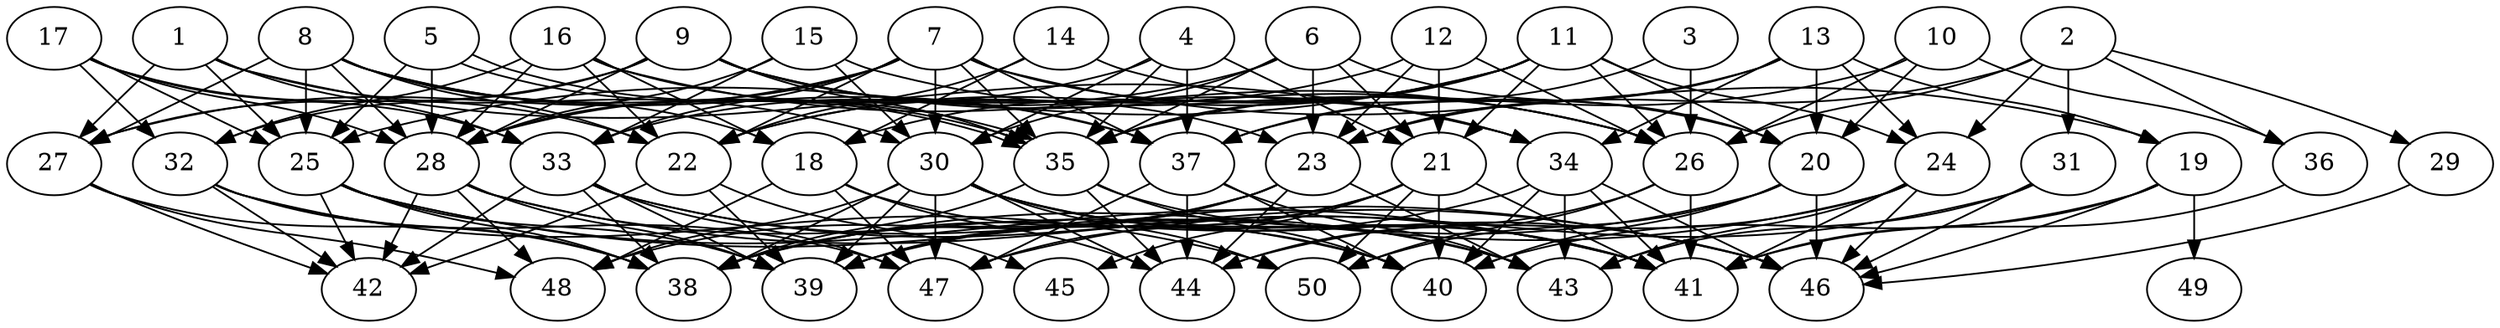 // DAG automatically generated by daggen at Tue Aug  6 16:32:29 2019
// ./daggen --dot -n 50 --ccr 0.4 --fat 0.7 --regular 0.5 --density 0.5 --mindata 5242880 --maxdata 52428800 
digraph G {
  1 [size="79313920", alpha="0.01", expect_size="31725568"] 
  1 -> 25 [size ="31725568"]
  1 -> 27 [size ="31725568"]
  1 -> 30 [size ="31725568"]
  1 -> 33 [size ="31725568"]
  1 -> 34 [size ="31725568"]
  2 [size="15293440", alpha="0.20", expect_size="6117376"] 
  2 -> 23 [size ="6117376"]
  2 -> 24 [size ="6117376"]
  2 -> 26 [size ="6117376"]
  2 -> 29 [size ="6117376"]
  2 -> 31 [size ="6117376"]
  2 -> 36 [size ="6117376"]
  3 [size="62172160", alpha="0.13", expect_size="24868864"] 
  3 -> 26 [size ="24868864"]
  3 -> 37 [size ="24868864"]
  4 [size="122851840", alpha="0.02", expect_size="49140736"] 
  4 -> 21 [size ="49140736"]
  4 -> 28 [size ="49140736"]
  4 -> 30 [size ="49140736"]
  4 -> 35 [size ="49140736"]
  4 -> 37 [size ="49140736"]
  5 [size="69335040", alpha="0.03", expect_size="27734016"] 
  5 -> 25 [size ="27734016"]
  5 -> 28 [size ="27734016"]
  5 -> 35 [size ="27734016"]
  5 -> 35 [size ="27734016"]
  6 [size="56468480", alpha="0.08", expect_size="22587392"] 
  6 -> 20 [size ="22587392"]
  6 -> 21 [size ="22587392"]
  6 -> 23 [size ="22587392"]
  6 -> 30 [size ="22587392"]
  6 -> 33 [size ="22587392"]
  6 -> 35 [size ="22587392"]
  7 [size="128890880", alpha="0.06", expect_size="51556352"] 
  7 -> 19 [size ="51556352"]
  7 -> 22 [size ="51556352"]
  7 -> 27 [size ="51556352"]
  7 -> 28 [size ="51556352"]
  7 -> 30 [size ="51556352"]
  7 -> 33 [size ="51556352"]
  7 -> 34 [size ="51556352"]
  7 -> 35 [size ="51556352"]
  7 -> 37 [size ="51556352"]
  8 [size="76633600", alpha="0.17", expect_size="30653440"] 
  8 -> 18 [size ="30653440"]
  8 -> 22 [size ="30653440"]
  8 -> 25 [size ="30653440"]
  8 -> 27 [size ="30653440"]
  8 -> 28 [size ="30653440"]
  8 -> 35 [size ="30653440"]
  8 -> 37 [size ="30653440"]
  9 [size="19240960", alpha="0.17", expect_size="7696384"] 
  9 -> 23 [size ="7696384"]
  9 -> 26 [size ="7696384"]
  9 -> 27 [size ="7696384"]
  9 -> 28 [size ="7696384"]
  9 -> 32 [size ="7696384"]
  9 -> 34 [size ="7696384"]
  9 -> 35 [size ="7696384"]
  10 [size="50762240", alpha="0.15", expect_size="20304896"] 
  10 -> 20 [size ="20304896"]
  10 -> 26 [size ="20304896"]
  10 -> 35 [size ="20304896"]
  10 -> 36 [size ="20304896"]
  11 [size="128307200", alpha="0.00", expect_size="51322880"] 
  11 -> 18 [size ="51322880"]
  11 -> 20 [size ="51322880"]
  11 -> 21 [size ="51322880"]
  11 -> 22 [size ="51322880"]
  11 -> 24 [size ="51322880"]
  11 -> 25 [size ="51322880"]
  11 -> 26 [size ="51322880"]
  11 -> 35 [size ="51322880"]
  12 [size="15334400", alpha="0.03", expect_size="6133760"] 
  12 -> 21 [size ="6133760"]
  12 -> 22 [size ="6133760"]
  12 -> 23 [size ="6133760"]
  12 -> 26 [size ="6133760"]
  13 [size="14640640", alpha="0.15", expect_size="5856256"] 
  13 -> 19 [size ="5856256"]
  13 -> 20 [size ="5856256"]
  13 -> 23 [size ="5856256"]
  13 -> 24 [size ="5856256"]
  13 -> 34 [size ="5856256"]
  13 -> 37 [size ="5856256"]
  14 [size="90869760", alpha="0.05", expect_size="36347904"] 
  14 -> 18 [size ="36347904"]
  14 -> 20 [size ="36347904"]
  14 -> 22 [size ="36347904"]
  15 [size="101322240", alpha="0.09", expect_size="40528896"] 
  15 -> 26 [size ="40528896"]
  15 -> 28 [size ="40528896"]
  15 -> 30 [size ="40528896"]
  15 -> 33 [size ="40528896"]
  16 [size="116728320", alpha="0.06", expect_size="46691328"] 
  16 -> 18 [size ="46691328"]
  16 -> 22 [size ="46691328"]
  16 -> 26 [size ="46691328"]
  16 -> 28 [size ="46691328"]
  16 -> 32 [size ="46691328"]
  16 -> 37 [size ="46691328"]
  17 [size="47173120", alpha="0.19", expect_size="18869248"] 
  17 -> 22 [size ="18869248"]
  17 -> 25 [size ="18869248"]
  17 -> 28 [size ="18869248"]
  17 -> 32 [size ="18869248"]
  17 -> 33 [size ="18869248"]
  18 [size="85158400", alpha="0.06", expect_size="34063360"] 
  18 -> 40 [size ="34063360"]
  18 -> 44 [size ="34063360"]
  18 -> 47 [size ="34063360"]
  18 -> 48 [size ="34063360"]
  19 [size="70108160", alpha="0.17", expect_size="28043264"] 
  19 -> 40 [size ="28043264"]
  19 -> 41 [size ="28043264"]
  19 -> 46 [size ="28043264"]
  19 -> 49 [size ="28043264"]
  20 [size="53475840", alpha="0.02", expect_size="21390336"] 
  20 -> 39 [size ="21390336"]
  20 -> 40 [size ="21390336"]
  20 -> 46 [size ="21390336"]
  20 -> 50 [size ="21390336"]
  21 [size="23531520", alpha="0.17", expect_size="9412608"] 
  21 -> 39 [size ="9412608"]
  21 -> 40 [size ="9412608"]
  21 -> 41 [size ="9412608"]
  21 -> 45 [size ="9412608"]
  21 -> 47 [size ="9412608"]
  21 -> 50 [size ="9412608"]
  22 [size="24747520", alpha="0.14", expect_size="9899008"] 
  22 -> 39 [size ="9899008"]
  22 -> 42 [size ="9899008"]
  22 -> 45 [size ="9899008"]
  23 [size="40532480", alpha="0.18", expect_size="16212992"] 
  23 -> 38 [size ="16212992"]
  23 -> 39 [size ="16212992"]
  23 -> 43 [size ="16212992"]
  23 -> 44 [size ="16212992"]
  23 -> 48 [size ="16212992"]
  24 [size="130777600", alpha="0.01", expect_size="52311040"] 
  24 -> 38 [size ="52311040"]
  24 -> 41 [size ="52311040"]
  24 -> 43 [size ="52311040"]
  24 -> 44 [size ="52311040"]
  24 -> 46 [size ="52311040"]
  25 [size="45145600", alpha="0.14", expect_size="18058240"] 
  25 -> 38 [size ="18058240"]
  25 -> 39 [size ="18058240"]
  25 -> 41 [size ="18058240"]
  25 -> 42 [size ="18058240"]
  25 -> 46 [size ="18058240"]
  26 [size="99770880", alpha="0.14", expect_size="39908352"] 
  26 -> 41 [size ="39908352"]
  26 -> 44 [size ="39908352"]
  26 -> 50 [size ="39908352"]
  27 [size="18565120", alpha="0.14", expect_size="7426048"] 
  27 -> 38 [size ="7426048"]
  27 -> 42 [size ="7426048"]
  27 -> 48 [size ="7426048"]
  28 [size="13329920", alpha="0.04", expect_size="5331968"] 
  28 -> 39 [size ="5331968"]
  28 -> 40 [size ="5331968"]
  28 -> 42 [size ="5331968"]
  28 -> 46 [size ="5331968"]
  28 -> 48 [size ="5331968"]
  29 [size="48115200", alpha="0.16", expect_size="19246080"] 
  29 -> 46 [size ="19246080"]
  30 [size="30696960", alpha="0.13", expect_size="12278784"] 
  30 -> 38 [size ="12278784"]
  30 -> 39 [size ="12278784"]
  30 -> 41 [size ="12278784"]
  30 -> 43 [size ="12278784"]
  30 -> 44 [size ="12278784"]
  30 -> 46 [size ="12278784"]
  30 -> 47 [size ="12278784"]
  30 -> 48 [size ="12278784"]
  30 -> 50 [size ="12278784"]
  31 [size="40476160", alpha="0.11", expect_size="16190464"] 
  31 -> 43 [size ="16190464"]
  31 -> 46 [size ="16190464"]
  31 -> 47 [size ="16190464"]
  32 [size="25697280", alpha="0.09", expect_size="10278912"] 
  32 -> 38 [size ="10278912"]
  32 -> 42 [size ="10278912"]
  32 -> 47 [size ="10278912"]
  32 -> 50 [size ="10278912"]
  33 [size="106511360", alpha="0.07", expect_size="42604544"] 
  33 -> 38 [size ="42604544"]
  33 -> 39 [size ="42604544"]
  33 -> 41 [size ="42604544"]
  33 -> 42 [size ="42604544"]
  33 -> 43 [size ="42604544"]
  33 -> 47 [size ="42604544"]
  34 [size="96051200", alpha="0.18", expect_size="38420480"] 
  34 -> 38 [size ="38420480"]
  34 -> 40 [size ="38420480"]
  34 -> 41 [size ="38420480"]
  34 -> 43 [size ="38420480"]
  34 -> 46 [size ="38420480"]
  35 [size="104066560", alpha="0.04", expect_size="41626624"] 
  35 -> 38 [size ="41626624"]
  35 -> 40 [size ="41626624"]
  35 -> 41 [size ="41626624"]
  35 -> 44 [size ="41626624"]
  36 [size="68815360", alpha="0.08", expect_size="27526144"] 
  36 -> 41 [size ="27526144"]
  37 [size="33664000", alpha="0.17", expect_size="13465600"] 
  37 -> 40 [size ="13465600"]
  37 -> 43 [size ="13465600"]
  37 -> 44 [size ="13465600"]
  37 -> 47 [size ="13465600"]
  38 [size="114393600", alpha="0.19", expect_size="45757440"] 
  39 [size="20641280", alpha="0.10", expect_size="8256512"] 
  40 [size="112437760", alpha="0.08", expect_size="44975104"] 
  41 [size="73546240", alpha="0.08", expect_size="29418496"] 
  42 [size="19164160", alpha="0.10", expect_size="7665664"] 
  43 [size="69486080", alpha="0.17", expect_size="27794432"] 
  44 [size="108083200", alpha="0.04", expect_size="43233280"] 
  45 [size="94758400", alpha="0.16", expect_size="37903360"] 
  46 [size="117726720", alpha="0.02", expect_size="47090688"] 
  47 [size="44679680", alpha="0.10", expect_size="17871872"] 
  48 [size="27653120", alpha="0.18", expect_size="11061248"] 
  49 [size="20733440", alpha="0.11", expect_size="8293376"] 
  50 [size="80921600", alpha="0.08", expect_size="32368640"] 
}
